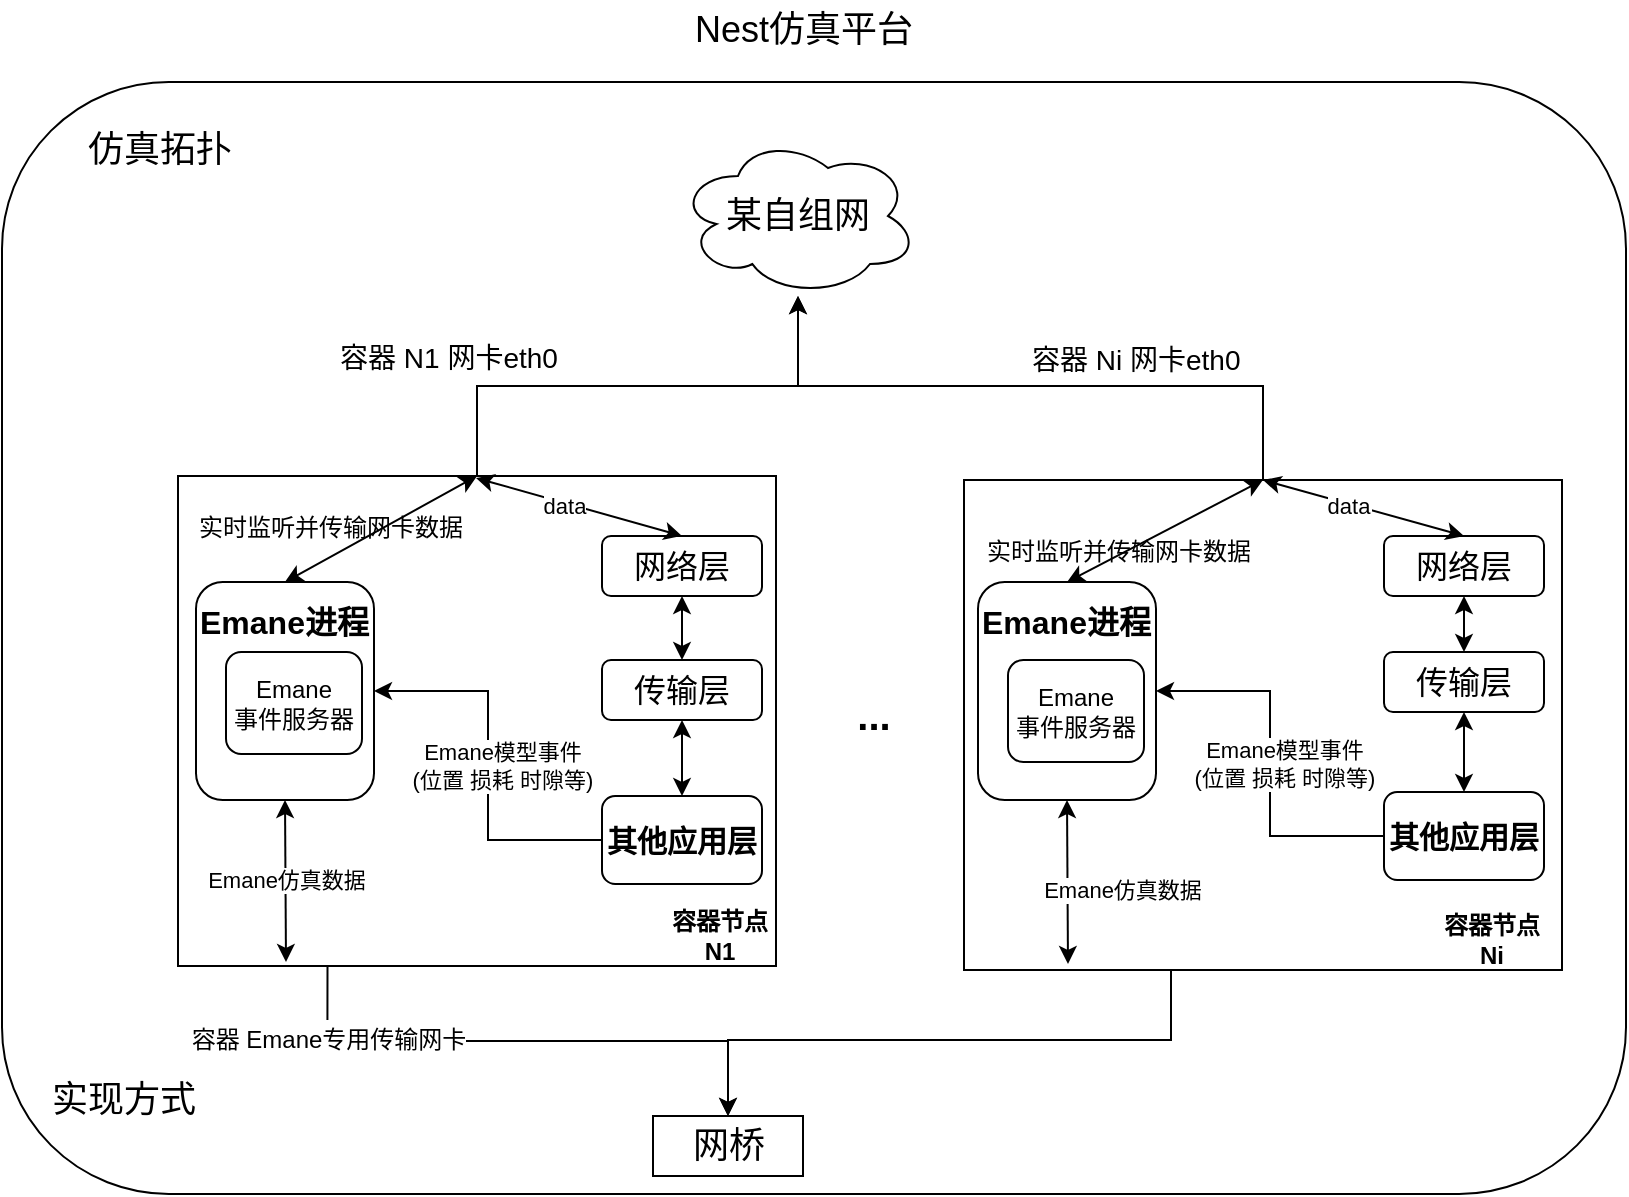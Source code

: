 <mxfile version="20.5.1" type="device"><diagram id="Ssq1D9E_lKYt3wcQHXmJ" name="第 1 页"><mxGraphModel dx="990" dy="1017" grid="0" gridSize="10" guides="1" tooltips="1" connect="1" arrows="1" fold="1" page="0" pageScale="1" pageWidth="2339" pageHeight="3300" math="0" shadow="0"><root><mxCell id="0"/><mxCell id="1" parent="0"/><mxCell id="6Cm6dXa_un0ZE_cl4j0z-5" value="" style="rounded=1;whiteSpace=wrap;html=1;" vertex="1" parent="1"><mxGeometry x="72" y="13" width="812" height="556" as="geometry"/></mxCell><mxCell id="sjtBL_2K3y9MMA5gsJud-19" style="edgeStyle=orthogonalEdgeStyle;rounded=0;orthogonalLoop=1;jettySize=auto;html=1;exitX=0.5;exitY=0;exitDx=0;exitDy=0;fontSize=18;" parent="1" source="sjtBL_2K3y9MMA5gsJud-1" target="sjtBL_2K3y9MMA5gsJud-5" edge="1"><mxGeometry relative="1" as="geometry"/></mxCell><mxCell id="sjtBL_2K3y9MMA5gsJud-20" value="&lt;font style=&quot;font-size: 14px;&quot;&gt;容器 N1 网卡eth0&lt;/font&gt;" style="edgeLabel;html=1;align=center;verticalAlign=middle;resizable=0;points=[];fontSize=18;" parent="sjtBL_2K3y9MMA5gsJud-19" vertex="1" connectable="0"><mxGeometry x="-0.454" y="-1" relative="1" as="geometry"><mxPoint x="-38" y="-16" as="offset"/></mxGeometry></mxCell><mxCell id="sjtBL_2K3y9MMA5gsJud-36" style="edgeStyle=orthogonalEdgeStyle;rounded=0;orthogonalLoop=1;jettySize=auto;html=1;exitX=0.25;exitY=1;exitDx=0;exitDy=0;fontSize=15;" parent="1" source="sjtBL_2K3y9MMA5gsJud-1" target="sjtBL_2K3y9MMA5gsJud-15" edge="1"><mxGeometry relative="1" as="geometry"/></mxCell><mxCell id="sjtBL_2K3y9MMA5gsJud-37" value="&lt;font style=&quot;font-size: 12px;&quot;&gt;容器 Emane专用传输网卡&lt;/font&gt;" style="edgeLabel;html=1;align=center;verticalAlign=middle;resizable=0;points=[];fontSize=15;" parent="sjtBL_2K3y9MMA5gsJud-36" vertex="1" connectable="0"><mxGeometry x="-0.746" relative="1" as="geometry"><mxPoint as="offset"/></mxGeometry></mxCell><mxCell id="sjtBL_2K3y9MMA5gsJud-1" value="" style="rounded=0;whiteSpace=wrap;html=1;" parent="1" vertex="1"><mxGeometry x="160" y="210" width="299" height="245" as="geometry"/></mxCell><mxCell id="sjtBL_2K3y9MMA5gsJud-2" value="&lt;b&gt;容器节点 N1&lt;/b&gt;" style="text;html=1;strokeColor=none;fillColor=none;align=center;verticalAlign=middle;whiteSpace=wrap;rounded=0;" parent="1" vertex="1"><mxGeometry x="401" y="425" width="60" height="30" as="geometry"/></mxCell><mxCell id="sjtBL_2K3y9MMA5gsJud-4" value="&lt;font style=&quot;font-size: 18px;&quot;&gt;Nest仿真平台&lt;/font&gt;" style="text;html=1;strokeColor=none;fillColor=none;align=center;verticalAlign=middle;whiteSpace=wrap;rounded=0;" parent="1" vertex="1"><mxGeometry x="397.5" y="-28" width="150" height="30" as="geometry"/></mxCell><mxCell id="sjtBL_2K3y9MMA5gsJud-5" value="&lt;font style=&quot;font-size: 18px;&quot;&gt;某自组网&lt;/font&gt;" style="ellipse;shape=cloud;whiteSpace=wrap;html=1;" parent="1" vertex="1"><mxGeometry x="410" y="40" width="120" height="80" as="geometry"/></mxCell><mxCell id="sjtBL_2K3y9MMA5gsJud-7" value="" style="rounded=1;whiteSpace=wrap;html=1;" parent="1" vertex="1"><mxGeometry x="169" y="263" width="89" height="109" as="geometry"/></mxCell><mxCell id="sjtBL_2K3y9MMA5gsJud-13" value="&lt;font style=&quot;font-size: 18px;&quot;&gt;仿真拓扑&lt;/font&gt;" style="text;html=1;strokeColor=none;fillColor=none;align=center;verticalAlign=middle;whiteSpace=wrap;rounded=0;fontSize=12;" parent="1" vertex="1"><mxGeometry x="107" y="28" width="88" height="38" as="geometry"/></mxCell><mxCell id="sjtBL_2K3y9MMA5gsJud-15" value="网桥" style="rounded=0;whiteSpace=wrap;html=1;fontSize=18;" parent="1" vertex="1"><mxGeometry x="397.5" y="530" width="75" height="30" as="geometry"/></mxCell><mxCell id="sjtBL_2K3y9MMA5gsJud-17" value="&lt;font style=&quot;font-size: 12px;&quot;&gt;实时监听并传输网卡数据&lt;/font&gt;" style="edgeLabel;html=1;align=center;verticalAlign=middle;resizable=0;points=[];fontSize=16;" parent="1" vertex="1" connectable="0"><mxGeometry x="229" y="235" as="geometry"><mxPoint x="7" y="-1" as="offset"/></mxGeometry></mxCell><mxCell id="HF1WIZcM6nG8W9cB4xGD-2" value="&lt;font style=&quot;font-size: 11px;&quot;&gt;&lt;span style=&quot;color: rgb(0, 0, 0); font-family: Helvetica; font-style: normal; font-variant-ligatures: normal; font-variant-caps: normal; font-weight: 400; letter-spacing: normal; orphans: 2; text-indent: 0px; text-transform: none; widows: 2; word-spacing: 0px; -webkit-text-stroke-width: 0px; text-decoration-thickness: initial; text-decoration-style: initial; text-decoration-color: initial; text-align: center; background-color: rgb(255, 255, 255); float: none; display: inline !important; font-size: 11px;&quot;&gt;Emane模型事件&lt;/span&gt;&lt;br style=&quot;color: rgb(0, 0, 0); font-family: Helvetica; font-style: normal; font-variant-ligatures: normal; font-variant-caps: normal; font-weight: 400; letter-spacing: normal; orphans: 2; text-indent: 0px; text-transform: none; widows: 2; word-spacing: 0px; -webkit-text-stroke-width: 0px; text-decoration-thickness: initial; text-decoration-style: initial; text-decoration-color: initial; text-align: center; background-color: rgb(255, 255, 255); font-size: 11px;&quot;&gt;&lt;span style=&quot;color: rgb(0, 0, 0); font-family: Helvetica; font-style: normal; font-variant-ligatures: normal; font-variant-caps: normal; font-weight: 400; letter-spacing: normal; orphans: 2; text-indent: 0px; text-transform: none; widows: 2; word-spacing: 0px; -webkit-text-stroke-width: 0px; text-decoration-thickness: initial; text-decoration-style: initial; text-decoration-color: initial; text-align: center; background-color: rgb(255, 255, 255); float: none; display: inline !important; font-size: 11px;&quot;&gt;(位置 损耗 时隙等)&lt;/span&gt;&lt;/font&gt;" style="edgeStyle=orthogonalEdgeStyle;rounded=0;orthogonalLoop=1;jettySize=auto;html=1;exitX=0;exitY=0.5;exitDx=0;exitDy=0;entryX=1;entryY=0.5;entryDx=0;entryDy=0;" parent="1" source="sjtBL_2K3y9MMA5gsJud-21" target="sjtBL_2K3y9MMA5gsJud-7" edge="1"><mxGeometry x="0.003" y="-7" relative="1" as="geometry"><mxPoint as="offset"/></mxGeometry></mxCell><mxCell id="sjtBL_2K3y9MMA5gsJud-21" value="&lt;font style=&quot;font-size: 15px;&quot;&gt;&lt;b&gt;其他应用层&lt;/b&gt;&lt;/font&gt;" style="rounded=1;whiteSpace=wrap;html=1;fontSize=11;" parent="1" vertex="1"><mxGeometry x="372" y="370" width="80" height="44" as="geometry"/></mxCell><mxCell id="sjtBL_2K3y9MMA5gsJud-26" value="" style="endArrow=classic;startArrow=classic;html=1;rounded=0;fontSize=11;exitX=0.5;exitY=0;exitDx=0;exitDy=0;entryX=0.5;entryY=1;entryDx=0;entryDy=0;" parent="1" source="sjtBL_2K3y9MMA5gsJud-21" target="sjtBL_2K3y9MMA5gsJud-31" edge="1"><mxGeometry width="50" height="50" relative="1" as="geometry"><mxPoint x="-43" y="380" as="sourcePoint"/><mxPoint x="7" y="340" as="targetPoint"/></mxGeometry></mxCell><mxCell id="sjtBL_2K3y9MMA5gsJud-31" value="&lt;font style=&quot;font-size: 16px;&quot;&gt;传输层&lt;/font&gt;" style="rounded=1;whiteSpace=wrap;html=1;fontSize=11;" parent="1" vertex="1"><mxGeometry x="372" y="302" width="80" height="30" as="geometry"/></mxCell><mxCell id="sjtBL_2K3y9MMA5gsJud-32" value="&lt;font style=&quot;font-size: 16px;&quot;&gt;网络层&lt;/font&gt;" style="rounded=1;whiteSpace=wrap;html=1;fontSize=11;" parent="1" vertex="1"><mxGeometry x="372" y="240" width="80" height="30" as="geometry"/></mxCell><mxCell id="sjtBL_2K3y9MMA5gsJud-34" value="d" style="endArrow=classic;startArrow=classic;html=1;rounded=0;fontSize=11;entryX=0.5;entryY=0;entryDx=0;entryDy=0;" parent="1" target="sjtBL_2K3y9MMA5gsJud-32" edge="1"><mxGeometry width="50" height="50" relative="1" as="geometry"><mxPoint x="309" y="211" as="sourcePoint"/><mxPoint x="480" y="250" as="targetPoint"/></mxGeometry></mxCell><mxCell id="HF1WIZcM6nG8W9cB4xGD-3" value="data" style="edgeLabel;html=1;align=center;verticalAlign=middle;resizable=0;points=[];" parent="sjtBL_2K3y9MMA5gsJud-34" vertex="1" connectable="0"><mxGeometry x="-0.15" y="-1" relative="1" as="geometry"><mxPoint as="offset"/></mxGeometry></mxCell><mxCell id="sjtBL_2K3y9MMA5gsJud-35" value="" style="endArrow=classic;startArrow=classic;html=1;rounded=0;fontSize=11;entryX=0.5;entryY=1;entryDx=0;entryDy=0;exitX=0.5;exitY=0;exitDx=0;exitDy=0;" parent="1" source="sjtBL_2K3y9MMA5gsJud-31" target="sjtBL_2K3y9MMA5gsJud-32" edge="1"><mxGeometry width="50" height="50" relative="1" as="geometry"><mxPoint x="430" y="300" as="sourcePoint"/><mxPoint x="480" y="250" as="targetPoint"/></mxGeometry></mxCell><mxCell id="sjtBL_2K3y9MMA5gsJud-54" style="edgeStyle=orthogonalEdgeStyle;rounded=0;orthogonalLoop=1;jettySize=auto;html=1;exitX=0.25;exitY=1;exitDx=0;exitDy=0;entryX=0.5;entryY=0;entryDx=0;entryDy=0;fontSize=20;" parent="1" target="sjtBL_2K3y9MMA5gsJud-15" edge="1"><mxGeometry relative="1" as="geometry"><mxPoint x="656.5" y="454" as="sourcePoint"/><Array as="points"><mxPoint x="657" y="492"/><mxPoint x="435" y="492"/></Array></mxGeometry></mxCell><mxCell id="sjtBL_2K3y9MMA5gsJud-56" style="edgeStyle=orthogonalEdgeStyle;rounded=0;orthogonalLoop=1;jettySize=auto;html=1;exitX=0.5;exitY=0;exitDx=0;exitDy=0;fontSize=20;" parent="1" source="VunsIs7we7NXfNhprQBH-13" target="sjtBL_2K3y9MMA5gsJud-5" edge="1"><mxGeometry relative="1" as="geometry"><mxPoint x="740.0" y="210" as="sourcePoint"/><Array as="points"><mxPoint x="703" y="165"/><mxPoint x="470" y="165"/></Array></mxGeometry></mxCell><mxCell id="sjtBL_2K3y9MMA5gsJud-51" value="" style="endArrow=none;dashed=1;html=1;dashPattern=1 3;strokeWidth=2;rounded=0;fontSize=12;entryX=0.5;entryY=0;entryDx=0;entryDy=0;exitX=0.5;exitY=1;exitDx=0;exitDy=0;" parent="1" edge="1"><mxGeometry width="50" height="50" relative="1" as="geometry"><mxPoint x="740.0" y="454" as="sourcePoint"/><mxPoint x="740.0" y="210" as="targetPoint"/></mxGeometry></mxCell><mxCell id="sjtBL_2K3y9MMA5gsJud-58" value="&lt;span style=&quot;color: rgb(0, 0, 0); font-family: Helvetica; font-size: 14px; font-style: normal; font-variant-ligatures: normal; font-variant-caps: normal; font-weight: 400; letter-spacing: normal; orphans: 2; text-align: center; text-indent: 0px; text-transform: none; widows: 2; word-spacing: 0px; -webkit-text-stroke-width: 0px; background-color: rgb(255, 255, 255); text-decoration-thickness: initial; text-decoration-style: initial; text-decoration-color: initial; float: none; display: inline !important;&quot;&gt;容器 Ni 网卡eth0&lt;/span&gt;" style="text;whiteSpace=wrap;html=1;fontSize=20;" parent="1" vertex="1"><mxGeometry x="585" y="131.0" width="127" height="46" as="geometry"/></mxCell><mxCell id="sjtBL_2K3y9MMA5gsJud-59" value="&lt;div style=&quot;text-align: center;&quot;&gt;&lt;span style=&quot;background-color: initial;&quot;&gt;实现方式&lt;/span&gt;&lt;/div&gt;" style="text;whiteSpace=wrap;html=1;fontSize=18;" parent="1" vertex="1"><mxGeometry x="95" y="505" width="100" height="44" as="geometry"/></mxCell><mxCell id="sjtBL_2K3y9MMA5gsJud-60" value="" style="endArrow=classic;startArrow=classic;html=1;rounded=0;fontSize=11;entryX=0.5;entryY=0;entryDx=0;entryDy=0;exitX=0.5;exitY=0;exitDx=0;exitDy=0;" parent="1" source="sjtBL_2K3y9MMA5gsJud-1" target="sjtBL_2K3y9MMA5gsJud-7" edge="1"><mxGeometry width="50" height="50" relative="1" as="geometry"><mxPoint x="293" y="221" as="sourcePoint"/><mxPoint x="357" y="250" as="targetPoint"/></mxGeometry></mxCell><mxCell id="HF1WIZcM6nG8W9cB4xGD-4" value="Emane&lt;br&gt;事件服务器" style="rounded=1;whiteSpace=wrap;html=1;" parent="1" vertex="1"><mxGeometry x="184" y="298" width="68" height="51" as="geometry"/></mxCell><mxCell id="VunsIs7we7NXfNhprQBH-2" value="&lt;b style=&quot;color: rgb(0, 0, 0); font-family: Helvetica; font-size: 16px; font-style: normal; font-variant-ligatures: normal; font-variant-caps: normal; letter-spacing: normal; orphans: 2; text-align: center; text-indent: 0px; text-transform: none; widows: 2; word-spacing: 0px; -webkit-text-stroke-width: 0px; background-color: rgb(255, 255, 255); text-decoration-thickness: initial; text-decoration-style: initial; text-decoration-color: initial;&quot;&gt;Emane进程&lt;/b&gt;" style="text;whiteSpace=wrap;html=1;" parent="1" vertex="1"><mxGeometry x="169" y="267" width="91" height="41" as="geometry"/></mxCell><mxCell id="VunsIs7we7NXfNhprQBH-12" value="&lt;span style=&quot;color: rgb(0, 0, 0); font-family: Helvetica; font-style: normal; font-variant-ligatures: normal; font-variant-caps: normal; font-weight: 400; letter-spacing: normal; orphans: 2; text-align: center; text-indent: 0px; text-transform: none; widows: 2; word-spacing: 0px; -webkit-text-stroke-width: 0px; background-color: rgb(255, 255, 255); text-decoration-thickness: initial; text-decoration-style: initial; text-decoration-color: initial; float: none; display: inline !important;&quot;&gt;&lt;font style=&quot;font-size: 11px;&quot;&gt;Emane仿真数据&lt;/font&gt;&lt;/span&gt;" style="endArrow=classic;startArrow=classic;html=1;rounded=0;fontSize=11;exitX=0.5;exitY=1;exitDx=0;exitDy=0;" parent="1" source="sjtBL_2K3y9MMA5gsJud-7" edge="1"><mxGeometry width="50" height="50" relative="1" as="geometry"><mxPoint x="191" y="365" as="sourcePoint"/><mxPoint x="214" y="453" as="targetPoint"/></mxGeometry></mxCell><mxCell id="VunsIs7we7NXfNhprQBH-13" value="" style="rounded=0;whiteSpace=wrap;html=1;" parent="1" vertex="1"><mxGeometry x="553" y="212" width="299" height="245" as="geometry"/></mxCell><mxCell id="VunsIs7we7NXfNhprQBH-14" value="&lt;b&gt;容器节点 Ni&lt;/b&gt;" style="text;html=1;strokeColor=none;fillColor=none;align=center;verticalAlign=middle;whiteSpace=wrap;rounded=0;" parent="1" vertex="1"><mxGeometry x="787" y="427" width="60" height="30" as="geometry"/></mxCell><mxCell id="VunsIs7we7NXfNhprQBH-15" value="" style="rounded=1;whiteSpace=wrap;html=1;" parent="1" vertex="1"><mxGeometry x="560" y="263" width="89" height="109" as="geometry"/></mxCell><mxCell id="VunsIs7we7NXfNhprQBH-16" value="&lt;font style=&quot;font-size: 12px;&quot;&gt;实时监听并传输网卡数据&lt;/font&gt;" style="edgeLabel;html=1;align=center;verticalAlign=middle;resizable=0;points=[];fontSize=16;" parent="1" vertex="1" connectable="0"><mxGeometry x="623" y="247" as="geometry"><mxPoint x="7" y="-1" as="offset"/></mxGeometry></mxCell><mxCell id="VunsIs7we7NXfNhprQBH-17" value="&lt;font style=&quot;font-size: 11px;&quot;&gt;&lt;span style=&quot;color: rgb(0, 0, 0); font-family: Helvetica; font-style: normal; font-variant-ligatures: normal; font-variant-caps: normal; font-weight: 400; letter-spacing: normal; orphans: 2; text-indent: 0px; text-transform: none; widows: 2; word-spacing: 0px; -webkit-text-stroke-width: 0px; text-decoration-thickness: initial; text-decoration-style: initial; text-decoration-color: initial; text-align: center; background-color: rgb(255, 255, 255); float: none; display: inline !important; font-size: 11px;&quot;&gt;Emane模型事件&lt;/span&gt;&lt;br style=&quot;color: rgb(0, 0, 0); font-family: Helvetica; font-style: normal; font-variant-ligatures: normal; font-variant-caps: normal; font-weight: 400; letter-spacing: normal; orphans: 2; text-indent: 0px; text-transform: none; widows: 2; word-spacing: 0px; -webkit-text-stroke-width: 0px; text-decoration-thickness: initial; text-decoration-style: initial; text-decoration-color: initial; text-align: center; background-color: rgb(255, 255, 255); font-size: 11px;&quot;&gt;&lt;span style=&quot;color: rgb(0, 0, 0); font-family: Helvetica; font-style: normal; font-variant-ligatures: normal; font-variant-caps: normal; font-weight: 400; letter-spacing: normal; orphans: 2; text-indent: 0px; text-transform: none; widows: 2; word-spacing: 0px; -webkit-text-stroke-width: 0px; text-decoration-thickness: initial; text-decoration-style: initial; text-decoration-color: initial; text-align: center; background-color: rgb(255, 255, 255); float: none; display: inline !important; font-size: 11px;&quot;&gt;(位置 损耗 时隙等)&lt;/span&gt;&lt;/font&gt;" style="edgeStyle=orthogonalEdgeStyle;rounded=0;orthogonalLoop=1;jettySize=auto;html=1;exitX=0;exitY=0.5;exitDx=0;exitDy=0;entryX=1;entryY=0.5;entryDx=0;entryDy=0;" parent="1" source="VunsIs7we7NXfNhprQBH-18" target="VunsIs7we7NXfNhprQBH-15" edge="1"><mxGeometry x="0.003" y="-7" relative="1" as="geometry"><mxPoint as="offset"/></mxGeometry></mxCell><mxCell id="VunsIs7we7NXfNhprQBH-18" value="&lt;font style=&quot;font-size: 15px;&quot;&gt;&lt;b&gt;其他应用层&lt;/b&gt;&lt;/font&gt;" style="rounded=1;whiteSpace=wrap;html=1;fontSize=11;" parent="1" vertex="1"><mxGeometry x="763" y="368" width="80" height="44" as="geometry"/></mxCell><mxCell id="VunsIs7we7NXfNhprQBH-19" value="" style="endArrow=classic;startArrow=classic;html=1;rounded=0;fontSize=11;exitX=0.5;exitY=0;exitDx=0;exitDy=0;entryX=0.5;entryY=1;entryDx=0;entryDy=0;" parent="1" source="VunsIs7we7NXfNhprQBH-18" target="VunsIs7we7NXfNhprQBH-20" edge="1"><mxGeometry width="50" height="50" relative="1" as="geometry"><mxPoint x="348" y="402" as="sourcePoint"/><mxPoint x="398" y="362" as="targetPoint"/></mxGeometry></mxCell><mxCell id="VunsIs7we7NXfNhprQBH-20" value="&lt;font style=&quot;font-size: 16px;&quot;&gt;传输层&lt;/font&gt;" style="rounded=1;whiteSpace=wrap;html=1;fontSize=11;" parent="1" vertex="1"><mxGeometry x="763" y="298" width="80" height="30" as="geometry"/></mxCell><mxCell id="VunsIs7we7NXfNhprQBH-21" value="&lt;font style=&quot;font-size: 16px;&quot;&gt;网络层&lt;/font&gt;" style="rounded=1;whiteSpace=wrap;html=1;fontSize=11;" parent="1" vertex="1"><mxGeometry x="763" y="240" width="80" height="30" as="geometry"/></mxCell><mxCell id="VunsIs7we7NXfNhprQBH-22" value="d" style="endArrow=classic;startArrow=classic;html=1;rounded=0;fontSize=11;entryX=0.5;entryY=0;entryDx=0;entryDy=0;exitX=0.5;exitY=0;exitDx=0;exitDy=0;" parent="1" source="VunsIs7we7NXfNhprQBH-13" target="VunsIs7we7NXfNhprQBH-21" edge="1"><mxGeometry width="50" height="50" relative="1" as="geometry"><mxPoint x="700" y="233" as="sourcePoint"/><mxPoint x="871" y="272" as="targetPoint"/></mxGeometry></mxCell><mxCell id="VunsIs7we7NXfNhprQBH-23" value="data" style="edgeLabel;html=1;align=center;verticalAlign=middle;resizable=0;points=[];" parent="VunsIs7we7NXfNhprQBH-22" vertex="1" connectable="0"><mxGeometry x="-0.15" y="-1" relative="1" as="geometry"><mxPoint as="offset"/></mxGeometry></mxCell><mxCell id="VunsIs7we7NXfNhprQBH-24" value="" style="endArrow=classic;startArrow=classic;html=1;rounded=0;fontSize=11;entryX=0.5;entryY=1;entryDx=0;entryDy=0;exitX=0.5;exitY=0;exitDx=0;exitDy=0;" parent="1" source="VunsIs7we7NXfNhprQBH-20" target="VunsIs7we7NXfNhprQBH-21" edge="1"><mxGeometry width="50" height="50" relative="1" as="geometry"><mxPoint x="821" y="322" as="sourcePoint"/><mxPoint x="871" y="272" as="targetPoint"/></mxGeometry></mxCell><mxCell id="VunsIs7we7NXfNhprQBH-25" value="" style="endArrow=classic;startArrow=classic;html=1;rounded=0;fontSize=11;entryX=0.5;entryY=0;entryDx=0;entryDy=0;exitX=0.5;exitY=0;exitDx=0;exitDy=0;" parent="1" source="VunsIs7we7NXfNhprQBH-13" target="VunsIs7we7NXfNhprQBH-15" edge="1"><mxGeometry width="50" height="50" relative="1" as="geometry"><mxPoint x="684" y="243" as="sourcePoint"/><mxPoint x="748" y="272" as="targetPoint"/></mxGeometry></mxCell><mxCell id="VunsIs7we7NXfNhprQBH-26" value="Emane&lt;br&gt;事件服务器" style="rounded=1;whiteSpace=wrap;html=1;" parent="1" vertex="1"><mxGeometry x="575" y="302" width="68" height="51" as="geometry"/></mxCell><mxCell id="VunsIs7we7NXfNhprQBH-27" value="&lt;b style=&quot;color: rgb(0, 0, 0); font-family: Helvetica; font-size: 16px; font-style: normal; font-variant-ligatures: normal; font-variant-caps: normal; letter-spacing: normal; orphans: 2; text-align: center; text-indent: 0px; text-transform: none; widows: 2; word-spacing: 0px; -webkit-text-stroke-width: 0px; background-color: rgb(255, 255, 255); text-decoration-thickness: initial; text-decoration-style: initial; text-decoration-color: initial;&quot;&gt;Emane进程&lt;/b&gt;" style="text;whiteSpace=wrap;html=1;" parent="1" vertex="1"><mxGeometry x="560" y="267" width="91" height="41" as="geometry"/></mxCell><mxCell id="VunsIs7we7NXfNhprQBH-28" value="&lt;span style=&quot;color: rgb(0, 0, 0); font-family: Helvetica; font-style: normal; font-variant-ligatures: normal; font-variant-caps: normal; font-weight: 400; letter-spacing: normal; orphans: 2; text-align: center; text-indent: 0px; text-transform: none; widows: 2; word-spacing: 0px; -webkit-text-stroke-width: 0px; background-color: rgb(255, 255, 255); text-decoration-thickness: initial; text-decoration-style: initial; text-decoration-color: initial; float: none; display: inline !important;&quot;&gt;&lt;font style=&quot;font-size: 11px;&quot;&gt;Emane仿真数据&lt;/font&gt;&lt;/span&gt;" style="endArrow=classic;startArrow=classic;html=1;rounded=0;fontSize=11;exitX=0.5;exitY=1;exitDx=0;exitDy=0;" parent="1" source="VunsIs7we7NXfNhprQBH-15" edge="1"><mxGeometry x="0.108" y="27" width="50" height="50" relative="1" as="geometry"><mxPoint x="582" y="387" as="sourcePoint"/><mxPoint x="605" y="454" as="targetPoint"/><mxPoint as="offset"/></mxGeometry></mxCell><mxCell id="VunsIs7we7NXfNhprQBH-30" value="&lt;font style=&quot;font-size: 20px;&quot;&gt;&lt;b&gt;...&lt;/b&gt;&lt;/font&gt;" style="text;html=1;strokeColor=none;fillColor=none;align=center;verticalAlign=middle;whiteSpace=wrap;rounded=0;fontSize=11;" parent="1" vertex="1"><mxGeometry x="478" y="314" width="60" height="30" as="geometry"/></mxCell></root></mxGraphModel></diagram></mxfile>